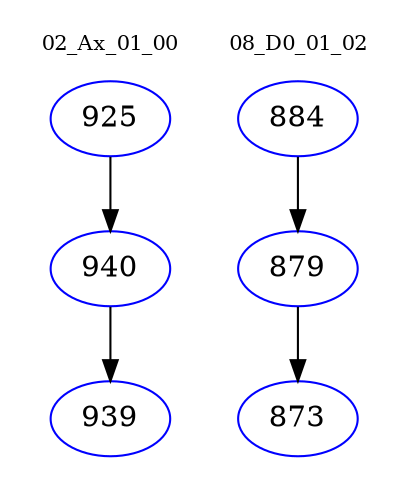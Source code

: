 digraph{
subgraph cluster_0 {
color = white
label = "02_Ax_01_00";
fontsize=10;
T0_925 [label="925", color="blue"]
T0_925 -> T0_940 [color="black"]
T0_940 [label="940", color="blue"]
T0_940 -> T0_939 [color="black"]
T0_939 [label="939", color="blue"]
}
subgraph cluster_1 {
color = white
label = "08_D0_01_02";
fontsize=10;
T1_884 [label="884", color="blue"]
T1_884 -> T1_879 [color="black"]
T1_879 [label="879", color="blue"]
T1_879 -> T1_873 [color="black"]
T1_873 [label="873", color="blue"]
}
}
